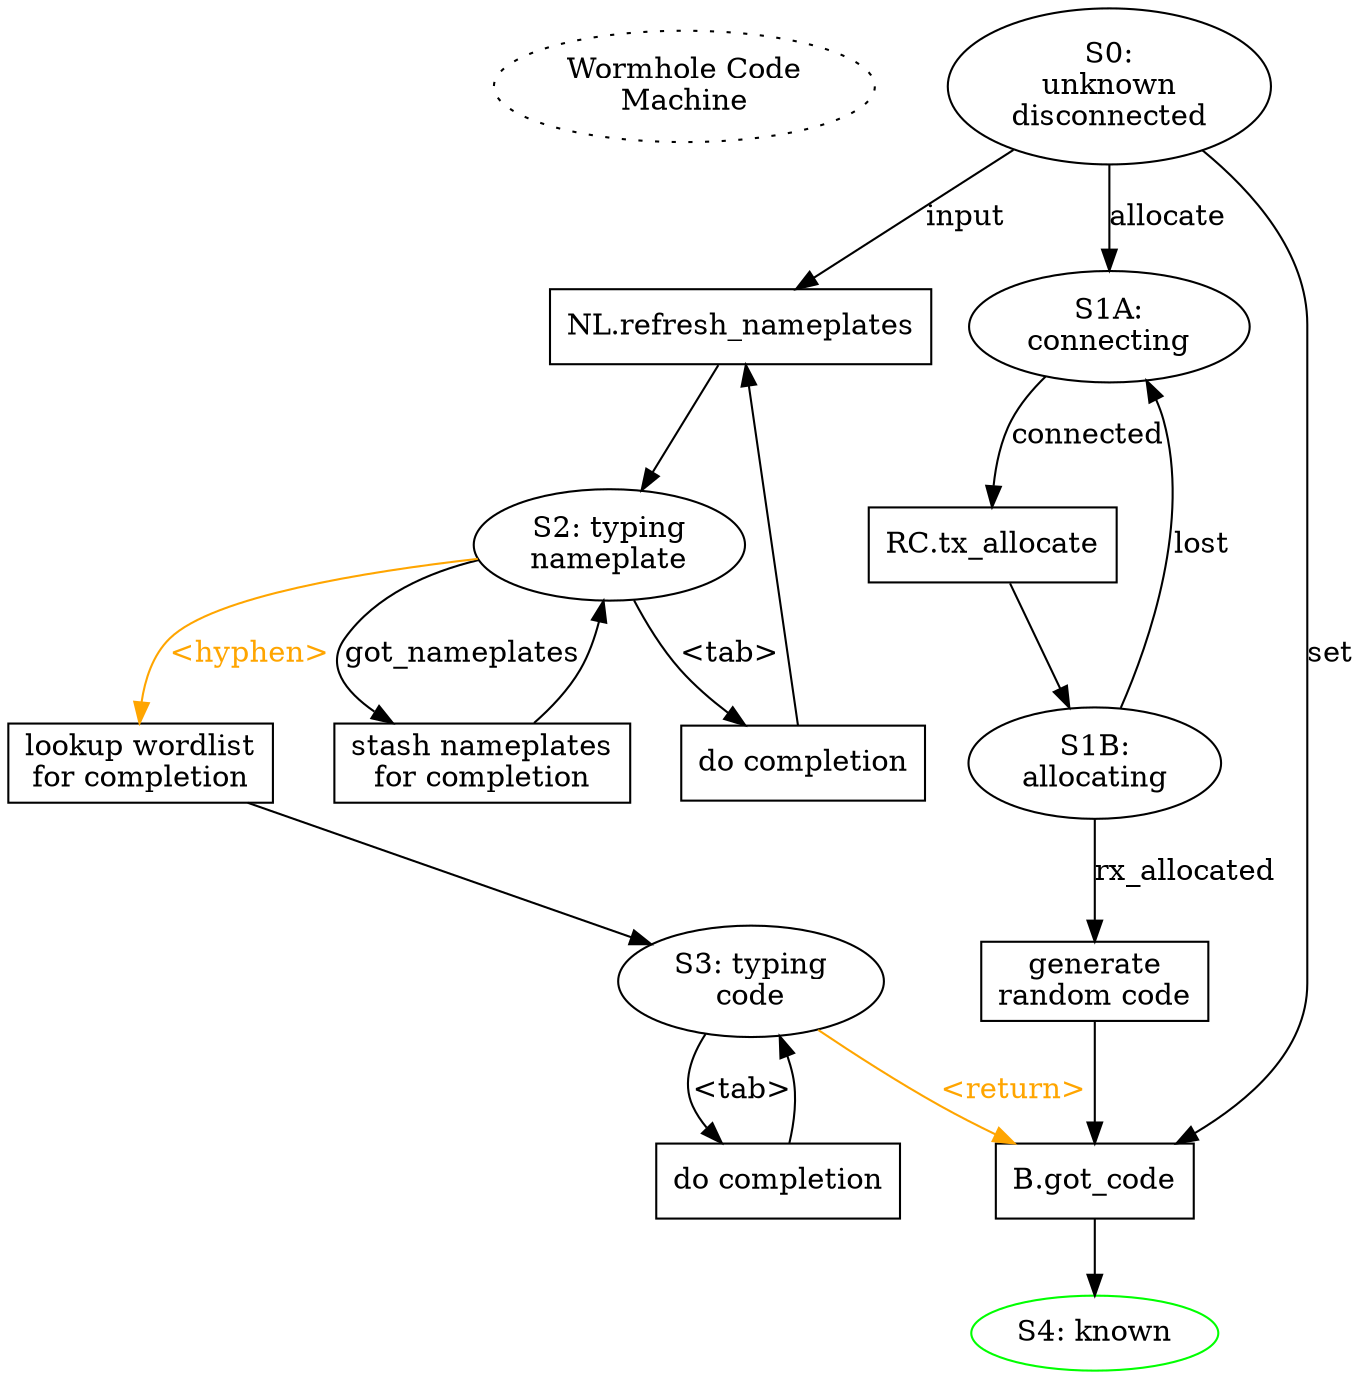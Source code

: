 digraph {

        start [label="Wormhole Code\nMachine" style="dotted"]
        {rank=same; start S0}
        start -> S0 [style="invis"]
        S0 [label="S0:\nunknown\ndisconnected"]
        S0 -> P0_got_code [label="set"]
        P0_got_code [shape="box" label="B.got_code"]
        P0_got_code -> S4
        S4 [label="S4: known" color="green"]

        S0 -> P0_list_nameplates [label="input"]
        S2 [label="S2: typing\nnameplate"]

        S2 -> P2_completion [label="<tab>"]
        P2_completion [shape="box" label="do completion"]
        P2_completion -> P0_list_nameplates
        P0_list_nameplates [shape="box" label="NL.refresh_nameplates"]
        P0_list_nameplates -> S2

        S2 -> P2_got_nameplates [label="got_nameplates"]
        P2_got_nameplates [shape="box" label="stash nameplates\nfor completion"]
        P2_got_nameplates -> S2
        S2 -> P2_finish [label="<hyphen>" color="orange" fontcolor="orange"]
        P2_finish [shape="box" label="lookup wordlist\nfor completion"]
        P2_finish -> S3
        S3 [label="S3: typing\ncode"]
        S3 -> P3_completion [label="<tab>"]
        P3_completion [shape="box" label="do completion"]
        P3_completion -> S3

        S3 -> P0_got_code [label="<return>"
                           color="orange" fontcolor="orange"]

        S0 -> S1A [label="allocate"]
        S1A [label="S1A:\nconnecting"]
        S1A -> P1_allocate [label="connected"]
        P1_allocate [shape="box" label="RC.tx_allocate"]
        P1_allocate -> S1B
        S1B [label="S1B:\nallocating"]
        S1B -> P1_generate [label="rx_allocated"]
        S1B -> S1A [label="lost"]
        P1_generate [shape="box" label="generate\nrandom code"]
        P1_generate -> P0_got_code
        
}
